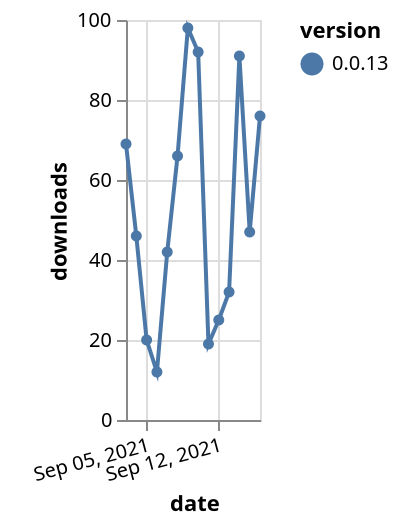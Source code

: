 {"$schema": "https://vega.github.io/schema/vega-lite/v5.json", "description": "A simple bar chart with embedded data.", "data": {"values": [{"date": "2021-09-03", "total": 2963, "delta": 69, "version": "0.0.13"}, {"date": "2021-09-04", "total": 3009, "delta": 46, "version": "0.0.13"}, {"date": "2021-09-05", "total": 3029, "delta": 20, "version": "0.0.13"}, {"date": "2021-09-06", "total": 3041, "delta": 12, "version": "0.0.13"}, {"date": "2021-09-07", "total": 3083, "delta": 42, "version": "0.0.13"}, {"date": "2021-09-08", "total": 3149, "delta": 66, "version": "0.0.13"}, {"date": "2021-09-09", "total": 3247, "delta": 98, "version": "0.0.13"}, {"date": "2021-09-10", "total": 3339, "delta": 92, "version": "0.0.13"}, {"date": "2021-09-11", "total": 3358, "delta": 19, "version": "0.0.13"}, {"date": "2021-09-12", "total": 3383, "delta": 25, "version": "0.0.13"}, {"date": "2021-09-13", "total": 3415, "delta": 32, "version": "0.0.13"}, {"date": "2021-09-14", "total": 3506, "delta": 91, "version": "0.0.13"}, {"date": "2021-09-15", "total": 3553, "delta": 47, "version": "0.0.13"}, {"date": "2021-09-16", "total": 3629, "delta": 76, "version": "0.0.13"}]}, "width": "container", "mark": {"type": "line", "point": {"filled": true}}, "encoding": {"x": {"field": "date", "type": "temporal", "timeUnit": "yearmonthdate", "title": "date", "axis": {"labelAngle": -15}}, "y": {"field": "delta", "type": "quantitative", "title": "downloads"}, "color": {"field": "version", "type": "nominal"}, "tooltip": {"field": "delta"}}}